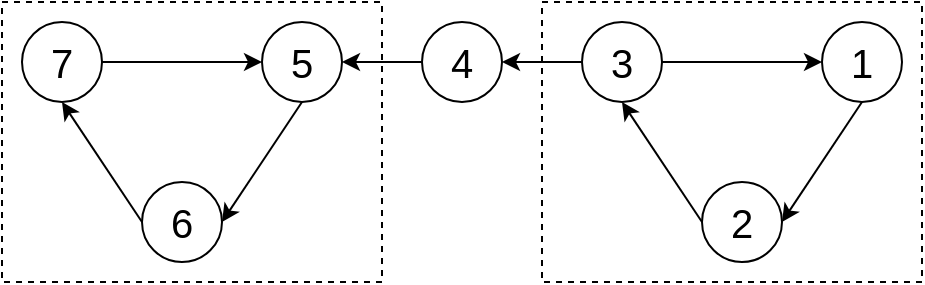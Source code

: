 <mxfile version="12.4.9" type="onedrive"><diagram id="w102JE7XJDK0m64MeDVh" name="Page-1"><mxGraphModel dx="962" dy="606" grid="1" gridSize="10" guides="1" tooltips="1" connect="1" arrows="1" fold="1" page="1" pageScale="1" pageWidth="827" pageHeight="1169" math="0" shadow="0"><root><mxCell id="0"/><mxCell id="1" parent="0"/><mxCell id="eNt-TBphSqQfGoWafOI7-1" value="" style="rounded=0;whiteSpace=wrap;html=1;dashed=1;fillColor=none;" vertex="1" parent="1"><mxGeometry x="400" y="70" width="190" height="140" as="geometry"/></mxCell><mxCell id="eNt-TBphSqQfGoWafOI7-2" value="" style="rounded=0;whiteSpace=wrap;html=1;dashed=1;fillColor=none;" vertex="1" parent="1"><mxGeometry x="130" y="70" width="190" height="140" as="geometry"/></mxCell><mxCell id="eNt-TBphSqQfGoWafOI7-3" value="&lt;font style=&quot;font-size: 20px&quot;&gt;3&lt;/font&gt;" style="ellipse;whiteSpace=wrap;html=1;aspect=fixed;" vertex="1" parent="1"><mxGeometry x="420" y="80" width="40" height="40" as="geometry"/></mxCell><mxCell id="eNt-TBphSqQfGoWafOI7-4" value="&lt;font style=&quot;font-size: 20px&quot;&gt;1&lt;/font&gt;" style="ellipse;whiteSpace=wrap;html=1;aspect=fixed;" vertex="1" parent="1"><mxGeometry x="540" y="80" width="40" height="40" as="geometry"/></mxCell><mxCell id="eNt-TBphSqQfGoWafOI7-5" value="&lt;font style=&quot;font-size: 20px&quot;&gt;2&lt;/font&gt;" style="ellipse;whiteSpace=wrap;html=1;aspect=fixed;" vertex="1" parent="1"><mxGeometry x="480" y="160" width="40" height="40" as="geometry"/></mxCell><mxCell id="eNt-TBphSqQfGoWafOI7-6" value="&lt;font style=&quot;font-size: 20px&quot;&gt;4&lt;/font&gt;" style="ellipse;whiteSpace=wrap;html=1;aspect=fixed;" vertex="1" parent="1"><mxGeometry x="340" y="80" width="40" height="40" as="geometry"/></mxCell><mxCell id="eNt-TBphSqQfGoWafOI7-7" value="&lt;font style=&quot;font-size: 20px&quot;&gt;7&lt;/font&gt;" style="ellipse;whiteSpace=wrap;html=1;aspect=fixed;" vertex="1" parent="1"><mxGeometry x="140" y="80" width="40" height="40" as="geometry"/></mxCell><mxCell id="eNt-TBphSqQfGoWafOI7-8" value="&lt;font style=&quot;font-size: 20px&quot;&gt;5&lt;/font&gt;" style="ellipse;whiteSpace=wrap;html=1;aspect=fixed;" vertex="1" parent="1"><mxGeometry x="260" y="80" width="40" height="40" as="geometry"/></mxCell><mxCell id="eNt-TBphSqQfGoWafOI7-9" value="&lt;font style=&quot;font-size: 20px&quot;&gt;6&lt;/font&gt;" style="ellipse;whiteSpace=wrap;html=1;aspect=fixed;" vertex="1" parent="1"><mxGeometry x="200" y="160" width="40" height="40" as="geometry"/></mxCell><mxCell id="eNt-TBphSqQfGoWafOI7-10" value="" style="endArrow=classic;html=1;entryX=0;entryY=0.5;entryDx=0;entryDy=0;exitX=1;exitY=0.5;exitDx=0;exitDy=0;" edge="1" parent="1" source="eNt-TBphSqQfGoWafOI7-7" target="eNt-TBphSqQfGoWafOI7-8"><mxGeometry width="50" height="50" relative="1" as="geometry"><mxPoint x="195" y="165" as="sourcePoint"/><mxPoint x="245" y="115" as="targetPoint"/></mxGeometry></mxCell><mxCell id="eNt-TBphSqQfGoWafOI7-11" value="" style="endArrow=classic;html=1;entryX=0;entryY=0.5;entryDx=0;entryDy=0;exitX=1;exitY=0.5;exitDx=0;exitDy=0;" edge="1" parent="1" source="eNt-TBphSqQfGoWafOI7-3" target="eNt-TBphSqQfGoWafOI7-4"><mxGeometry width="50" height="50" relative="1" as="geometry"><mxPoint x="460" y="99.5" as="sourcePoint"/><mxPoint x="540" y="99.5" as="targetPoint"/></mxGeometry></mxCell><mxCell id="eNt-TBphSqQfGoWafOI7-12" value="" style="endArrow=classic;html=1;entryX=1;entryY=0.5;entryDx=0;entryDy=0;exitX=0.5;exitY=1;exitDx=0;exitDy=0;" edge="1" parent="1" source="eNt-TBphSqQfGoWafOI7-4" target="eNt-TBphSqQfGoWafOI7-5"><mxGeometry width="50" height="50" relative="1" as="geometry"><mxPoint x="130" y="280" as="sourcePoint"/><mxPoint x="180" y="230" as="targetPoint"/></mxGeometry></mxCell><mxCell id="eNt-TBphSqQfGoWafOI7-13" value="" style="endArrow=classic;html=1;entryX=0.5;entryY=1;entryDx=0;entryDy=0;exitX=0;exitY=0.5;exitDx=0;exitDy=0;" edge="1" parent="1" source="eNt-TBphSqQfGoWafOI7-5" target="eNt-TBphSqQfGoWafOI7-3"><mxGeometry width="50" height="50" relative="1" as="geometry"><mxPoint x="450" y="290" as="sourcePoint"/><mxPoint x="530" y="190" as="targetPoint"/></mxGeometry></mxCell><mxCell id="eNt-TBphSqQfGoWafOI7-14" value="" style="endArrow=classic;html=1;entryX=1;entryY=0.5;entryDx=0;entryDy=0;exitX=0.5;exitY=1;exitDx=0;exitDy=0;" edge="1" parent="1" source="eNt-TBphSqQfGoWafOI7-8" target="eNt-TBphSqQfGoWafOI7-9"><mxGeometry width="50" height="50" relative="1" as="geometry"><mxPoint x="450" y="130" as="sourcePoint"/><mxPoint x="490" y="190" as="targetPoint"/></mxGeometry></mxCell><mxCell id="eNt-TBphSqQfGoWafOI7-15" value="" style="endArrow=classic;html=1;entryX=0.5;entryY=1;entryDx=0;entryDy=0;exitX=0;exitY=0.5;exitDx=0;exitDy=0;" edge="1" parent="1" source="eNt-TBphSqQfGoWafOI7-9" target="eNt-TBphSqQfGoWafOI7-7"><mxGeometry width="50" height="50" relative="1" as="geometry"><mxPoint x="150" y="310" as="sourcePoint"/><mxPoint x="250" y="190" as="targetPoint"/></mxGeometry></mxCell><mxCell id="eNt-TBphSqQfGoWafOI7-16" value="" style="endArrow=classic;html=1;entryX=1;entryY=0.5;entryDx=0;entryDy=0;exitX=0;exitY=0.5;exitDx=0;exitDy=0;" edge="1" parent="1" source="eNt-TBphSqQfGoWafOI7-6" target="eNt-TBphSqQfGoWafOI7-8"><mxGeometry width="50" height="50" relative="1" as="geometry"><mxPoint x="170" y="130" as="sourcePoint"/><mxPoint x="210" y="190" as="targetPoint"/></mxGeometry></mxCell><mxCell id="eNt-TBphSqQfGoWafOI7-17" value="" style="endArrow=classic;html=1;entryX=1;entryY=0.5;entryDx=0;entryDy=0;exitX=0;exitY=0.5;exitDx=0;exitDy=0;" edge="1" parent="1" source="eNt-TBphSqQfGoWafOI7-3" target="eNt-TBphSqQfGoWafOI7-6"><mxGeometry width="50" height="50" relative="1" as="geometry"><mxPoint x="350" y="110" as="sourcePoint"/><mxPoint x="310" y="110" as="targetPoint"/></mxGeometry></mxCell></root></mxGraphModel></diagram></mxfile>